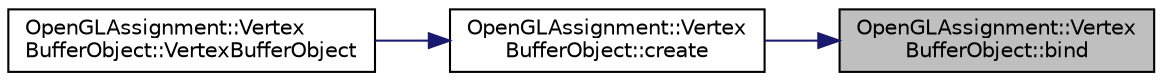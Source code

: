 digraph "OpenGLAssignment::VertexBufferObject::bind"
{
 // LATEX_PDF_SIZE
  edge [fontname="Helvetica",fontsize="10",labelfontname="Helvetica",labelfontsize="10"];
  node [fontname="Helvetica",fontsize="10",shape=record];
  rankdir="RL";
  Node1 [label="OpenGLAssignment::Vertex\lBufferObject::bind",height=0.2,width=0.4,color="black", fillcolor="grey75", style="filled", fontcolor="black",tooltip="Binds the buffer to use it."];
  Node1 -> Node2 [dir="back",color="midnightblue",fontsize="10",style="solid",fontname="Helvetica"];
  Node2 [label="OpenGLAssignment::Vertex\lBufferObject::create",height=0.2,width=0.4,color="black", fillcolor="white", style="filled",URL="$class_open_g_l_assignment_1_1_vertex_buffer_object.html#ab7ba5620630790a0d4a9296c5208989f",tooltip="Create a buffer in the video memory."];
  Node2 -> Node3 [dir="back",color="midnightblue",fontsize="10",style="solid",fontname="Helvetica"];
  Node3 [label="OpenGLAssignment::Vertex\lBufferObject::VertexBufferObject",height=0.2,width=0.4,color="black", fillcolor="white", style="filled",URL="$class_open_g_l_assignment_1_1_vertex_buffer_object.html#aec9ee8afaf058ff63e7340247cf7cd9e",tooltip=" "];
}
